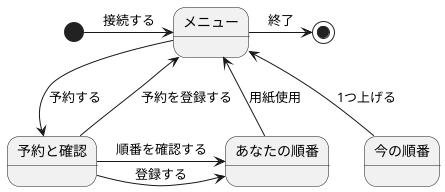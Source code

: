 @startuml 演習6-3-2
' left to right direction
[*] -right-> メニュー: 接続する
メニュー --> 予約と確認: 予約する
予約と確認 --> メニュー: 予約を登録する
予約と確認 -> あなたの順番: 登録する
予約と確認 -> あなたの順番: 順番を確認する
あなたの順番 -up-> メニュー: 用紙使用
今の順番 -up-> メニュー: 1つ上げる
メニュー -right-> [*]: 終了
@enduml